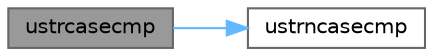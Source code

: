 digraph "ustrcasecmp"
{
 // LATEX_PDF_SIZE
  bgcolor="transparent";
  edge [fontname=Helvetica,fontsize=10,labelfontname=Helvetica,labelfontsize=10];
  node [fontname=Helvetica,fontsize=10,shape=box,height=0.2,width=0.4];
  rankdir="LR";
  Node1 [id="Node000001",label="ustrcasecmp",height=0.2,width=0.4,color="gray40", fillcolor="grey60", style="filled", fontcolor="black",tooltip=" "];
  Node1 -> Node2 [id="edge1_Node000001_Node000002",color="steelblue1",style="solid",tooltip=" "];
  Node2 [id="Node000002",label="ustrncasecmp",height=0.2,width=0.4,color="grey40", fillcolor="white", style="filled",URL="$group__ustdlib__api.html#ga0085d1d81c8d1570a12a02d3b6ffface",tooltip=" "];
}
